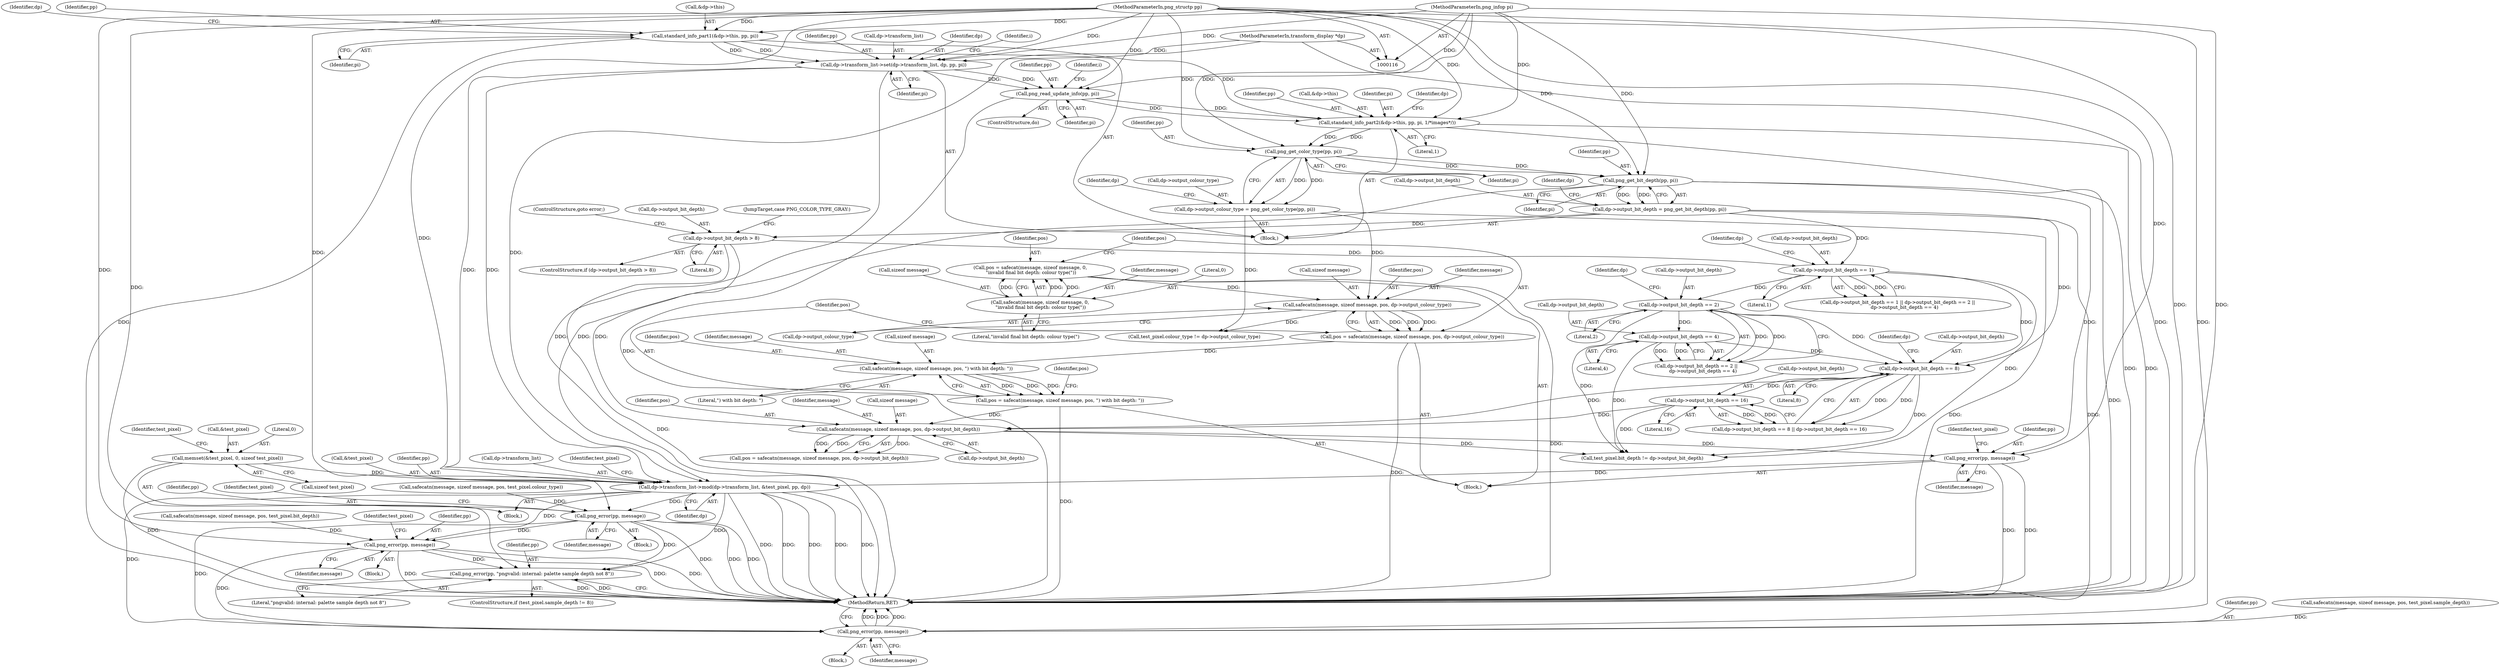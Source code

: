 digraph "1_Android_9d4853418ab2f754c2b63e091c29c5529b8b86ca_149@pointer" {
"1000337" [label="(Call,dp->transform_list->mod(dp->transform_list, &test_pixel, pp, dp))"];
"1000128" [label="(Call,dp->transform_list->set(dp->transform_list, dp, pp, pi))"];
"1000117" [label="(MethodParameterIn,transform_display *dp)"];
"1000121" [label="(Call,standard_info_part1(&dp->this, pp, pi))"];
"1000118" [label="(MethodParameterIn,png_structp pp)"];
"1000119" [label="(MethodParameterIn,png_infop pi)"];
"1000266" [label="(Call,memset(&test_pixel, 0, sizeof test_pixel))"];
"1000171" [label="(Call,png_get_bit_depth(pp, pi))"];
"1000164" [label="(Call,png_get_color_type(pp, pi))"];
"1000152" [label="(Call,standard_info_part2(&dp->this, pp, pi, 1/*images*/))"];
"1000145" [label="(Call,png_read_update_info(pp, pi))"];
"1000261" [label="(Call,png_error(pp, message))"];
"1000253" [label="(Call,safecatn(message, sizeof message, pos, dp->output_bit_depth))"];
"1000243" [label="(Call,pos = safecat(message, sizeof message, pos, \") with bit depth: \"))"];
"1000245" [label="(Call,safecat(message, sizeof message, pos, \") with bit depth: \"))"];
"1000233" [label="(Call,pos = safecatn(message, sizeof message, pos, dp->output_colour_type))"];
"1000235" [label="(Call,safecatn(message, sizeof message, pos, dp->output_colour_type))"];
"1000225" [label="(Call,pos = safecat(message, sizeof message, 0,\n \"invalid final bit depth: colour type(\"))"];
"1000227" [label="(Call,safecat(message, sizeof message, 0,\n \"invalid final bit depth: colour type(\"))"];
"1000160" [label="(Call,dp->output_colour_type = png_get_color_type(pp, pi))"];
"1000181" [label="(Call,dp->output_bit_depth > 8)"];
"1000167" [label="(Call,dp->output_bit_depth = png_get_bit_depth(pp, pi))"];
"1000215" [label="(Call,dp->output_bit_depth == 16)"];
"1000210" [label="(Call,dp->output_bit_depth == 8)"];
"1000190" [label="(Call,dp->output_bit_depth == 1)"];
"1000196" [label="(Call,dp->output_bit_depth == 2)"];
"1000201" [label="(Call,dp->output_bit_depth == 4)"];
"1000392" [label="(Call,png_error(pp, message))"];
"1000442" [label="(Call,png_error(pp, message))"];
"1000458" [label="(Call,png_error(pp, \"pngvalid: internal: palette sample depth not 8\"))"];
"1000509" [label="(Call,png_error(pp, message))"];
"1000227" [label="(Call,safecat(message, sizeof message, 0,\n \"invalid final bit depth: colour type(\"))"];
"1000133" [label="(Identifier,pp)"];
"1000226" [label="(Identifier,pos)"];
"1000443" [label="(Identifier,pp)"];
"1000134" [label="(Identifier,pi)"];
"1000118" [label="(MethodParameterIn,png_structp pp)"];
"1000252" [label="(Identifier,pos)"];
"1000203" [label="(Identifier,dp)"];
"1000264" [label="(Block,)"];
"1000458" [label="(Call,png_error(pp, \"pngvalid: internal: palette sample depth not 8\"))"];
"1000166" [label="(Identifier,pi)"];
"1000257" [label="(Identifier,pos)"];
"1000187" [label="(JumpTarget,case PNG_COLOR_TYPE_GRAY:)"];
"1000250" [label="(Literal,\") with bit depth: \")"];
"1000129" [label="(Call,dp->transform_list)"];
"1000442" [label="(Call,png_error(pp, message))"];
"1000127" [label="(Identifier,pi)"];
"1000510" [label="(Identifier,pp)"];
"1000201" [label="(Call,dp->output_bit_depth == 4)"];
"1000233" [label="(Call,pos = safecatn(message, sizeof message, pos, dp->output_colour_type))"];
"1000180" [label="(ControlStructure,if (dp->output_bit_depth > 8))"];
"1000132" [label="(Identifier,dp)"];
"1000268" [label="(Identifier,test_pixel)"];
"1000434" [label="(Call,safecatn(message, sizeof message, pos, test_pixel.bit_depth))"];
"1000225" [label="(Call,pos = safecat(message, sizeof message, 0,\n \"invalid final bit depth: colour type(\"))"];
"1000470" [label="(Block,)"];
"1000172" [label="(Identifier,pp)"];
"1000246" [label="(Identifier,message)"];
"1000181" [label="(Call,dp->output_bit_depth > 8)"];
"1000222" [label="(Block,)"];
"1000270" [label="(Call,sizeof test_pixel)"];
"1000185" [label="(Literal,8)"];
"1000165" [label="(Identifier,pp)"];
"1000460" [label="(Literal,\"pngvalid: internal: palette sample depth not 8\")"];
"1000209" [label="(Call,dp->output_bit_depth == 8 || dp->output_bit_depth == 16)"];
"1000173" [label="(Identifier,pi)"];
"1000258" [label="(Call,dp->output_bit_depth)"];
"1000194" [label="(Literal,1)"];
"1000168" [label="(Call,dp->output_bit_depth)"];
"1000152" [label="(Call,standard_info_part2(&dp->this, pp, pi, 1/*images*/))"];
"1000253" [label="(Call,safecatn(message, sizeof message, pos, dp->output_bit_depth))"];
"1000119" [label="(MethodParameterIn,png_infop pi)"];
"1000159" [label="(Literal,1)"];
"1000191" [label="(Call,dp->output_bit_depth)"];
"1000261" [label="(Call,png_error(pp, message))"];
"1000120" [label="(Block,)"];
"1000198" [label="(Identifier,dp)"];
"1000162" [label="(Identifier,dp)"];
"1000217" [label="(Identifier,dp)"];
"1000138" [label="(Identifier,i)"];
"1000157" [label="(Identifier,pp)"];
"1000392" [label="(Call,png_error(pp, message))"];
"1000341" [label="(Call,&test_pixel)"];
"1000144" [label="(ControlStructure,do)"];
"1000229" [label="(Call,sizeof message)"];
"1000117" [label="(MethodParameterIn,transform_display *dp)"];
"1000189" [label="(Call,dp->output_bit_depth == 1 || dp->output_bit_depth == 2 ||\n         dp->output_bit_depth == 4)"];
"1000384" [label="(Call,safecatn(message, sizeof message, pos, test_pixel.colour_type))"];
"1000235" [label="(Call,safecatn(message, sizeof message, pos, dp->output_colour_type))"];
"1000245" [label="(Call,safecat(message, sizeof message, pos, \") with bit depth: \"))"];
"1000228" [label="(Identifier,message)"];
"1000153" [label="(Call,&dp->this)"];
"1000232" [label="(Literal,\"invalid final bit depth: colour type(\")"];
"1000511" [label="(Identifier,message)"];
"1000396" [label="(Call,test_pixel.bit_depth != dp->output_bit_depth)"];
"1000448" [label="(Identifier,test_pixel)"];
"1000216" [label="(Call,dp->output_bit_depth)"];
"1000393" [label="(Identifier,pp)"];
"1000444" [label="(Identifier,message)"];
"1000169" [label="(Identifier,dp)"];
"1000459" [label="(Identifier,pp)"];
"1000263" [label="(Identifier,message)"];
"1000190" [label="(Call,dp->output_bit_depth == 1)"];
"1000161" [label="(Call,dp->output_colour_type)"];
"1000267" [label="(Call,&test_pixel)"];
"1000452" [label="(ControlStructure,if (test_pixel.sample_depth != 8))"];
"1000254" [label="(Identifier,message)"];
"1000200" [label="(Literal,2)"];
"1000186" [label="(ControlStructure,goto error;)"];
"1000343" [label="(Identifier,pp)"];
"1000195" [label="(Call,dp->output_bit_depth == 2 ||\n         dp->output_bit_depth == 4)"];
"1000337" [label="(Call,dp->transform_list->mod(dp->transform_list, &test_pixel, pp, dp))"];
"1000269" [label="(Literal,0)"];
"1000266" [label="(Call,memset(&test_pixel, 0, sizeof test_pixel))"];
"1000344" [label="(Identifier,dp)"];
"1000240" [label="(Call,dp->output_colour_type)"];
"1000234" [label="(Identifier,pos)"];
"1000211" [label="(Call,dp->output_bit_depth)"];
"1000197" [label="(Call,dp->output_bit_depth)"];
"1000126" [label="(Identifier,pp)"];
"1000244" [label="(Identifier,pos)"];
"1000176" [label="(Identifier,dp)"];
"1000146" [label="(Identifier,pp)"];
"1000121" [label="(Call,standard_info_part1(&dp->this, pp, pi))"];
"1000158" [label="(Identifier,pi)"];
"1000346" [label="(Call,test_pixel.colour_type != dp->output_colour_type)"];
"1000196" [label="(Call,dp->output_bit_depth == 2)"];
"1000122" [label="(Call,&dp->this)"];
"1000147" [label="(Identifier,pi)"];
"1000394" [label="(Identifier,message)"];
"1000512" [label="(MethodReturn,RET)"];
"1000262" [label="(Identifier,pp)"];
"1000255" [label="(Call,sizeof message)"];
"1000338" [label="(Call,dp->transform_list)"];
"1000239" [label="(Identifier,pos)"];
"1000128" [label="(Call,dp->transform_list->set(dp->transform_list, dp, pp, pi))"];
"1000348" [label="(Identifier,test_pixel)"];
"1000150" [label="(Identifier,i)"];
"1000210" [label="(Call,dp->output_bit_depth == 8)"];
"1000509" [label="(Call,png_error(pp, message))"];
"1000247" [label="(Call,sizeof message)"];
"1000164" [label="(Call,png_get_color_type(pp, pi))"];
"1000182" [label="(Call,dp->output_bit_depth)"];
"1000251" [label="(Call,pos = safecatn(message, sizeof message, pos, dp->output_bit_depth))"];
"1000219" [label="(Literal,16)"];
"1000145" [label="(Call,png_read_update_info(pp, pi))"];
"1000171" [label="(Call,png_get_bit_depth(pp, pi))"];
"1000214" [label="(Literal,8)"];
"1000130" [label="(Identifier,dp)"];
"1000205" [label="(Literal,4)"];
"1000236" [label="(Identifier,message)"];
"1000501" [label="(Call,safecatn(message, sizeof message, pos, test_pixel.sample_depth))"];
"1000249" [label="(Identifier,pos)"];
"1000231" [label="(Literal,0)"];
"1000215" [label="(Call,dp->output_bit_depth == 16)"];
"1000237" [label="(Call,sizeof message)"];
"1000243" [label="(Call,pos = safecat(message, sizeof message, pos, \") with bit depth: \"))"];
"1000398" [label="(Identifier,test_pixel)"];
"1000160" [label="(Call,dp->output_colour_type = png_get_color_type(pp, pi))"];
"1000353" [label="(Block,)"];
"1000202" [label="(Call,dp->output_bit_depth)"];
"1000167" [label="(Call,dp->output_bit_depth = png_get_bit_depth(pp, pi))"];
"1000403" [label="(Block,)"];
"1000274" [label="(Identifier,test_pixel)"];
"1000337" -> "1000264"  [label="AST: "];
"1000337" -> "1000344"  [label="CFG: "];
"1000338" -> "1000337"  [label="AST: "];
"1000341" -> "1000337"  [label="AST: "];
"1000343" -> "1000337"  [label="AST: "];
"1000344" -> "1000337"  [label="AST: "];
"1000348" -> "1000337"  [label="CFG: "];
"1000337" -> "1000512"  [label="DDG: "];
"1000337" -> "1000512"  [label="DDG: "];
"1000337" -> "1000512"  [label="DDG: "];
"1000337" -> "1000512"  [label="DDG: "];
"1000337" -> "1000512"  [label="DDG: "];
"1000128" -> "1000337"  [label="DDG: "];
"1000128" -> "1000337"  [label="DDG: "];
"1000266" -> "1000337"  [label="DDG: "];
"1000171" -> "1000337"  [label="DDG: "];
"1000261" -> "1000337"  [label="DDG: "];
"1000118" -> "1000337"  [label="DDG: "];
"1000117" -> "1000337"  [label="DDG: "];
"1000337" -> "1000392"  [label="DDG: "];
"1000337" -> "1000442"  [label="DDG: "];
"1000337" -> "1000458"  [label="DDG: "];
"1000337" -> "1000509"  [label="DDG: "];
"1000128" -> "1000120"  [label="AST: "];
"1000128" -> "1000134"  [label="CFG: "];
"1000129" -> "1000128"  [label="AST: "];
"1000132" -> "1000128"  [label="AST: "];
"1000133" -> "1000128"  [label="AST: "];
"1000134" -> "1000128"  [label="AST: "];
"1000138" -> "1000128"  [label="CFG: "];
"1000128" -> "1000512"  [label="DDG: "];
"1000117" -> "1000128"  [label="DDG: "];
"1000121" -> "1000128"  [label="DDG: "];
"1000121" -> "1000128"  [label="DDG: "];
"1000118" -> "1000128"  [label="DDG: "];
"1000119" -> "1000128"  [label="DDG: "];
"1000128" -> "1000145"  [label="DDG: "];
"1000128" -> "1000145"  [label="DDG: "];
"1000117" -> "1000116"  [label="AST: "];
"1000117" -> "1000512"  [label="DDG: "];
"1000121" -> "1000120"  [label="AST: "];
"1000121" -> "1000127"  [label="CFG: "];
"1000122" -> "1000121"  [label="AST: "];
"1000126" -> "1000121"  [label="AST: "];
"1000127" -> "1000121"  [label="AST: "];
"1000130" -> "1000121"  [label="CFG: "];
"1000121" -> "1000512"  [label="DDG: "];
"1000118" -> "1000121"  [label="DDG: "];
"1000119" -> "1000121"  [label="DDG: "];
"1000121" -> "1000152"  [label="DDG: "];
"1000118" -> "1000116"  [label="AST: "];
"1000118" -> "1000512"  [label="DDG: "];
"1000118" -> "1000145"  [label="DDG: "];
"1000118" -> "1000152"  [label="DDG: "];
"1000118" -> "1000164"  [label="DDG: "];
"1000118" -> "1000171"  [label="DDG: "];
"1000118" -> "1000261"  [label="DDG: "];
"1000118" -> "1000392"  [label="DDG: "];
"1000118" -> "1000442"  [label="DDG: "];
"1000118" -> "1000458"  [label="DDG: "];
"1000118" -> "1000509"  [label="DDG: "];
"1000119" -> "1000116"  [label="AST: "];
"1000119" -> "1000512"  [label="DDG: "];
"1000119" -> "1000145"  [label="DDG: "];
"1000119" -> "1000152"  [label="DDG: "];
"1000119" -> "1000164"  [label="DDG: "];
"1000119" -> "1000171"  [label="DDG: "];
"1000266" -> "1000264"  [label="AST: "];
"1000266" -> "1000270"  [label="CFG: "];
"1000267" -> "1000266"  [label="AST: "];
"1000269" -> "1000266"  [label="AST: "];
"1000270" -> "1000266"  [label="AST: "];
"1000274" -> "1000266"  [label="CFG: "];
"1000266" -> "1000512"  [label="DDG: "];
"1000171" -> "1000167"  [label="AST: "];
"1000171" -> "1000173"  [label="CFG: "];
"1000172" -> "1000171"  [label="AST: "];
"1000173" -> "1000171"  [label="AST: "];
"1000167" -> "1000171"  [label="CFG: "];
"1000171" -> "1000512"  [label="DDG: "];
"1000171" -> "1000167"  [label="DDG: "];
"1000171" -> "1000167"  [label="DDG: "];
"1000164" -> "1000171"  [label="DDG: "];
"1000164" -> "1000171"  [label="DDG: "];
"1000171" -> "1000261"  [label="DDG: "];
"1000164" -> "1000160"  [label="AST: "];
"1000164" -> "1000166"  [label="CFG: "];
"1000165" -> "1000164"  [label="AST: "];
"1000166" -> "1000164"  [label="AST: "];
"1000160" -> "1000164"  [label="CFG: "];
"1000164" -> "1000160"  [label="DDG: "];
"1000164" -> "1000160"  [label="DDG: "];
"1000152" -> "1000164"  [label="DDG: "];
"1000152" -> "1000164"  [label="DDG: "];
"1000152" -> "1000120"  [label="AST: "];
"1000152" -> "1000159"  [label="CFG: "];
"1000153" -> "1000152"  [label="AST: "];
"1000157" -> "1000152"  [label="AST: "];
"1000158" -> "1000152"  [label="AST: "];
"1000159" -> "1000152"  [label="AST: "];
"1000162" -> "1000152"  [label="CFG: "];
"1000152" -> "1000512"  [label="DDG: "];
"1000152" -> "1000512"  [label="DDG: "];
"1000145" -> "1000152"  [label="DDG: "];
"1000145" -> "1000152"  [label="DDG: "];
"1000145" -> "1000144"  [label="AST: "];
"1000145" -> "1000147"  [label="CFG: "];
"1000146" -> "1000145"  [label="AST: "];
"1000147" -> "1000145"  [label="AST: "];
"1000150" -> "1000145"  [label="CFG: "];
"1000145" -> "1000512"  [label="DDG: "];
"1000261" -> "1000222"  [label="AST: "];
"1000261" -> "1000263"  [label="CFG: "];
"1000262" -> "1000261"  [label="AST: "];
"1000263" -> "1000261"  [label="AST: "];
"1000268" -> "1000261"  [label="CFG: "];
"1000261" -> "1000512"  [label="DDG: "];
"1000261" -> "1000512"  [label="DDG: "];
"1000253" -> "1000261"  [label="DDG: "];
"1000253" -> "1000251"  [label="AST: "];
"1000253" -> "1000258"  [label="CFG: "];
"1000254" -> "1000253"  [label="AST: "];
"1000255" -> "1000253"  [label="AST: "];
"1000257" -> "1000253"  [label="AST: "];
"1000258" -> "1000253"  [label="AST: "];
"1000251" -> "1000253"  [label="CFG: "];
"1000253" -> "1000251"  [label="DDG: "];
"1000253" -> "1000251"  [label="DDG: "];
"1000253" -> "1000251"  [label="DDG: "];
"1000243" -> "1000253"  [label="DDG: "];
"1000181" -> "1000253"  [label="DDG: "];
"1000215" -> "1000253"  [label="DDG: "];
"1000210" -> "1000253"  [label="DDG: "];
"1000253" -> "1000396"  [label="DDG: "];
"1000243" -> "1000222"  [label="AST: "];
"1000243" -> "1000245"  [label="CFG: "];
"1000244" -> "1000243"  [label="AST: "];
"1000245" -> "1000243"  [label="AST: "];
"1000252" -> "1000243"  [label="CFG: "];
"1000243" -> "1000512"  [label="DDG: "];
"1000245" -> "1000243"  [label="DDG: "];
"1000245" -> "1000243"  [label="DDG: "];
"1000245" -> "1000243"  [label="DDG: "];
"1000245" -> "1000250"  [label="CFG: "];
"1000246" -> "1000245"  [label="AST: "];
"1000247" -> "1000245"  [label="AST: "];
"1000249" -> "1000245"  [label="AST: "];
"1000250" -> "1000245"  [label="AST: "];
"1000233" -> "1000245"  [label="DDG: "];
"1000233" -> "1000222"  [label="AST: "];
"1000233" -> "1000235"  [label="CFG: "];
"1000234" -> "1000233"  [label="AST: "];
"1000235" -> "1000233"  [label="AST: "];
"1000244" -> "1000233"  [label="CFG: "];
"1000233" -> "1000512"  [label="DDG: "];
"1000235" -> "1000233"  [label="DDG: "];
"1000235" -> "1000233"  [label="DDG: "];
"1000235" -> "1000233"  [label="DDG: "];
"1000235" -> "1000240"  [label="CFG: "];
"1000236" -> "1000235"  [label="AST: "];
"1000237" -> "1000235"  [label="AST: "];
"1000239" -> "1000235"  [label="AST: "];
"1000240" -> "1000235"  [label="AST: "];
"1000225" -> "1000235"  [label="DDG: "];
"1000160" -> "1000235"  [label="DDG: "];
"1000235" -> "1000346"  [label="DDG: "];
"1000225" -> "1000222"  [label="AST: "];
"1000225" -> "1000227"  [label="CFG: "];
"1000226" -> "1000225"  [label="AST: "];
"1000227" -> "1000225"  [label="AST: "];
"1000234" -> "1000225"  [label="CFG: "];
"1000225" -> "1000512"  [label="DDG: "];
"1000227" -> "1000225"  [label="DDG: "];
"1000227" -> "1000225"  [label="DDG: "];
"1000227" -> "1000225"  [label="DDG: "];
"1000227" -> "1000232"  [label="CFG: "];
"1000228" -> "1000227"  [label="AST: "];
"1000229" -> "1000227"  [label="AST: "];
"1000231" -> "1000227"  [label="AST: "];
"1000232" -> "1000227"  [label="AST: "];
"1000160" -> "1000120"  [label="AST: "];
"1000161" -> "1000160"  [label="AST: "];
"1000169" -> "1000160"  [label="CFG: "];
"1000160" -> "1000512"  [label="DDG: "];
"1000160" -> "1000346"  [label="DDG: "];
"1000181" -> "1000180"  [label="AST: "];
"1000181" -> "1000185"  [label="CFG: "];
"1000182" -> "1000181"  [label="AST: "];
"1000185" -> "1000181"  [label="AST: "];
"1000186" -> "1000181"  [label="CFG: "];
"1000187" -> "1000181"  [label="CFG: "];
"1000181" -> "1000512"  [label="DDG: "];
"1000167" -> "1000181"  [label="DDG: "];
"1000181" -> "1000190"  [label="DDG: "];
"1000167" -> "1000120"  [label="AST: "];
"1000168" -> "1000167"  [label="AST: "];
"1000176" -> "1000167"  [label="CFG: "];
"1000167" -> "1000512"  [label="DDG: "];
"1000167" -> "1000190"  [label="DDG: "];
"1000167" -> "1000210"  [label="DDG: "];
"1000215" -> "1000209"  [label="AST: "];
"1000215" -> "1000219"  [label="CFG: "];
"1000216" -> "1000215"  [label="AST: "];
"1000219" -> "1000215"  [label="AST: "];
"1000209" -> "1000215"  [label="CFG: "];
"1000215" -> "1000209"  [label="DDG: "];
"1000215" -> "1000209"  [label="DDG: "];
"1000210" -> "1000215"  [label="DDG: "];
"1000215" -> "1000396"  [label="DDG: "];
"1000210" -> "1000209"  [label="AST: "];
"1000210" -> "1000214"  [label="CFG: "];
"1000211" -> "1000210"  [label="AST: "];
"1000214" -> "1000210"  [label="AST: "];
"1000217" -> "1000210"  [label="CFG: "];
"1000209" -> "1000210"  [label="CFG: "];
"1000210" -> "1000209"  [label="DDG: "];
"1000210" -> "1000209"  [label="DDG: "];
"1000190" -> "1000210"  [label="DDG: "];
"1000196" -> "1000210"  [label="DDG: "];
"1000201" -> "1000210"  [label="DDG: "];
"1000210" -> "1000396"  [label="DDG: "];
"1000190" -> "1000189"  [label="AST: "];
"1000190" -> "1000194"  [label="CFG: "];
"1000191" -> "1000190"  [label="AST: "];
"1000194" -> "1000190"  [label="AST: "];
"1000198" -> "1000190"  [label="CFG: "];
"1000189" -> "1000190"  [label="CFG: "];
"1000190" -> "1000189"  [label="DDG: "];
"1000190" -> "1000189"  [label="DDG: "];
"1000190" -> "1000196"  [label="DDG: "];
"1000190" -> "1000396"  [label="DDG: "];
"1000196" -> "1000195"  [label="AST: "];
"1000196" -> "1000200"  [label="CFG: "];
"1000197" -> "1000196"  [label="AST: "];
"1000200" -> "1000196"  [label="AST: "];
"1000203" -> "1000196"  [label="CFG: "];
"1000195" -> "1000196"  [label="CFG: "];
"1000196" -> "1000195"  [label="DDG: "];
"1000196" -> "1000195"  [label="DDG: "];
"1000196" -> "1000201"  [label="DDG: "];
"1000196" -> "1000396"  [label="DDG: "];
"1000201" -> "1000195"  [label="AST: "];
"1000201" -> "1000205"  [label="CFG: "];
"1000202" -> "1000201"  [label="AST: "];
"1000205" -> "1000201"  [label="AST: "];
"1000195" -> "1000201"  [label="CFG: "];
"1000201" -> "1000195"  [label="DDG: "];
"1000201" -> "1000195"  [label="DDG: "];
"1000201" -> "1000396"  [label="DDG: "];
"1000392" -> "1000353"  [label="AST: "];
"1000392" -> "1000394"  [label="CFG: "];
"1000393" -> "1000392"  [label="AST: "];
"1000394" -> "1000392"  [label="AST: "];
"1000398" -> "1000392"  [label="CFG: "];
"1000392" -> "1000512"  [label="DDG: "];
"1000392" -> "1000512"  [label="DDG: "];
"1000392" -> "1000512"  [label="DDG: "];
"1000384" -> "1000392"  [label="DDG: "];
"1000392" -> "1000442"  [label="DDG: "];
"1000392" -> "1000458"  [label="DDG: "];
"1000392" -> "1000509"  [label="DDG: "];
"1000442" -> "1000403"  [label="AST: "];
"1000442" -> "1000444"  [label="CFG: "];
"1000443" -> "1000442"  [label="AST: "];
"1000444" -> "1000442"  [label="AST: "];
"1000448" -> "1000442"  [label="CFG: "];
"1000442" -> "1000512"  [label="DDG: "];
"1000442" -> "1000512"  [label="DDG: "];
"1000442" -> "1000512"  [label="DDG: "];
"1000434" -> "1000442"  [label="DDG: "];
"1000442" -> "1000458"  [label="DDG: "];
"1000442" -> "1000509"  [label="DDG: "];
"1000458" -> "1000452"  [label="AST: "];
"1000458" -> "1000460"  [label="CFG: "];
"1000459" -> "1000458"  [label="AST: "];
"1000460" -> "1000458"  [label="AST: "];
"1000512" -> "1000458"  [label="CFG: "];
"1000458" -> "1000512"  [label="DDG: "];
"1000458" -> "1000512"  [label="DDG: "];
"1000509" -> "1000470"  [label="AST: "];
"1000509" -> "1000511"  [label="CFG: "];
"1000510" -> "1000509"  [label="AST: "];
"1000511" -> "1000509"  [label="AST: "];
"1000512" -> "1000509"  [label="CFG: "];
"1000509" -> "1000512"  [label="DDG: "];
"1000509" -> "1000512"  [label="DDG: "];
"1000509" -> "1000512"  [label="DDG: "];
"1000501" -> "1000509"  [label="DDG: "];
}
